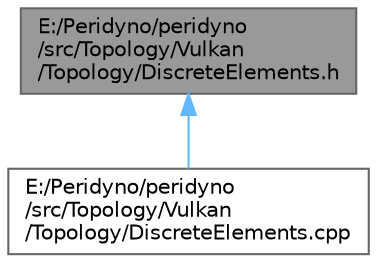 digraph "E:/Peridyno/peridyno/src/Topology/Vulkan/Topology/DiscreteElements.h"
{
 // LATEX_PDF_SIZE
  bgcolor="transparent";
  edge [fontname=Helvetica,fontsize=10,labelfontname=Helvetica,labelfontsize=10];
  node [fontname=Helvetica,fontsize=10,shape=box,height=0.2,width=0.4];
  Node1 [id="Node000001",label="E:/Peridyno/peridyno\l/src/Topology/Vulkan\l/Topology/DiscreteElements.h",height=0.2,width=0.4,color="gray40", fillcolor="grey60", style="filled", fontcolor="black",tooltip=" "];
  Node1 -> Node2 [id="edge1_Node000001_Node000002",dir="back",color="steelblue1",style="solid",tooltip=" "];
  Node2 [id="Node000002",label="E:/Peridyno/peridyno\l/src/Topology/Vulkan\l/Topology/DiscreteElements.cpp",height=0.2,width=0.4,color="grey40", fillcolor="white", style="filled",URL="$_discrete_elements_8cpp.html",tooltip=" "];
}
